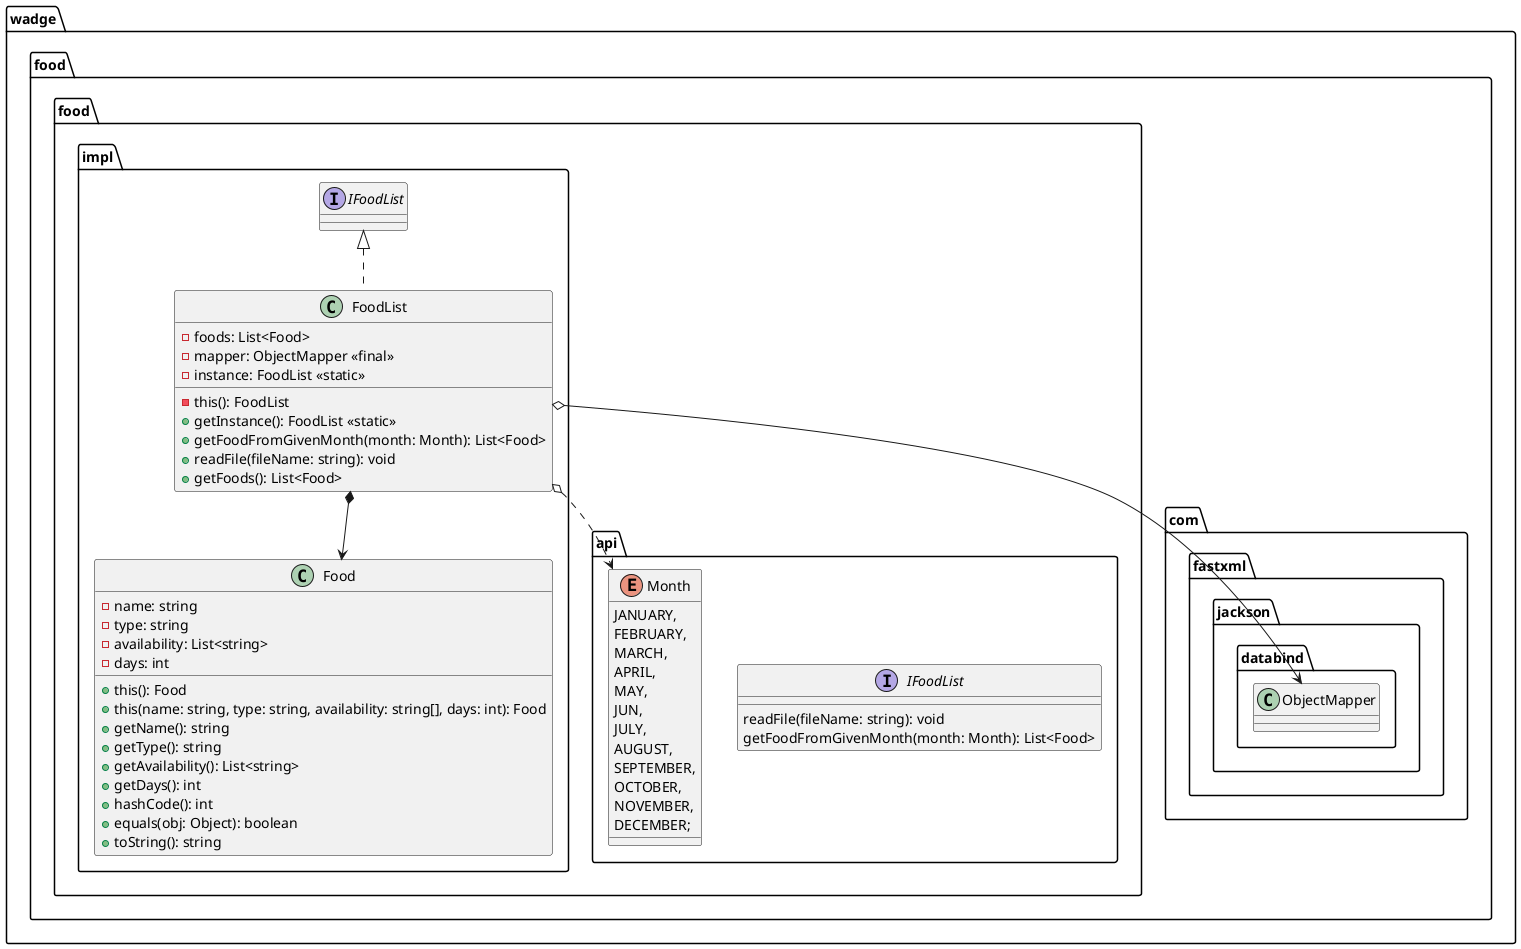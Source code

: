 @startuml food

package wadge.food {

        package com.fastxml.jackson.databind {
            class ObjectMapper {}
        }

        package food.api{
            interface IFoodList{
                readFile(fileName: string): void
                getFoodFromGivenMonth(month: Month): List<Food> 
            }

            enum Month{
                JANUARY,
                FEBRUARY,
                MARCH,
                APRIL,
                MAY,
                JUN,
                JULY,
                AUGUST,
                SEPTEMBER,
                OCTOBER,
                NOVEMBER,
                DECEMBER;
            }
        }

        package food.impl{
            class Food {
                - name: string
                - type: string
                - availability: List<string>
                - days: int
                + this(): Food
                + this(name: string, type: string, availability: string[], days: int): Food
                + getName(): string
                + getType(): string
                + getAvailability(): List<string>
                + getDays(): int
                + hashCode(): int
                + equals(obj: Object): boolean
                + toString(): string
            }
            
            class FoodList implements IFoodList {
                - foods: List<Food>
                - mapper: ObjectMapper <<final>>
                - instance: FoodList <<static>>
                - this(): FoodList
                + getInstance(): FoodList <<static>>
                + getFoodFromGivenMonth(month: Month): List<Food>
                + readFile(fileName: string): void
                + getFoods(): List<Food>
            }
        }
    }

    FoodList *--> Food
    FoodList o--> ObjectMapper
    FoodList o..> Month

@enduml